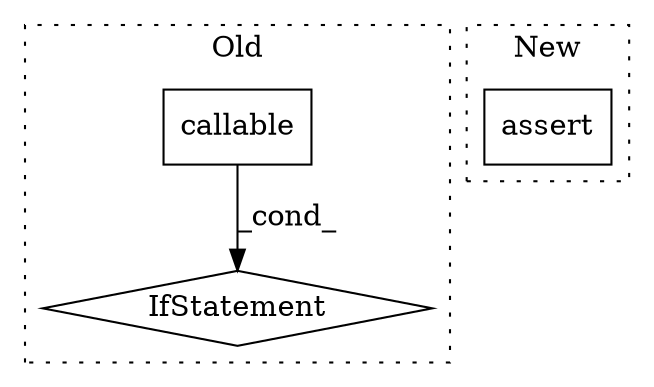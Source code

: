 digraph G {
subgraph cluster0 {
1 [label="callable" a="32" s="485,500" l="9,1" shape="box"];
3 [label="IfStatement" a="25" s="481,501" l="4,2" shape="diamond"];
label = "Old";
style="dotted";
}
subgraph cluster1 {
2 [label="assert" a="6" s="638" l="7" shape="box"];
label = "New";
style="dotted";
}
1 -> 3 [label="_cond_"];
}